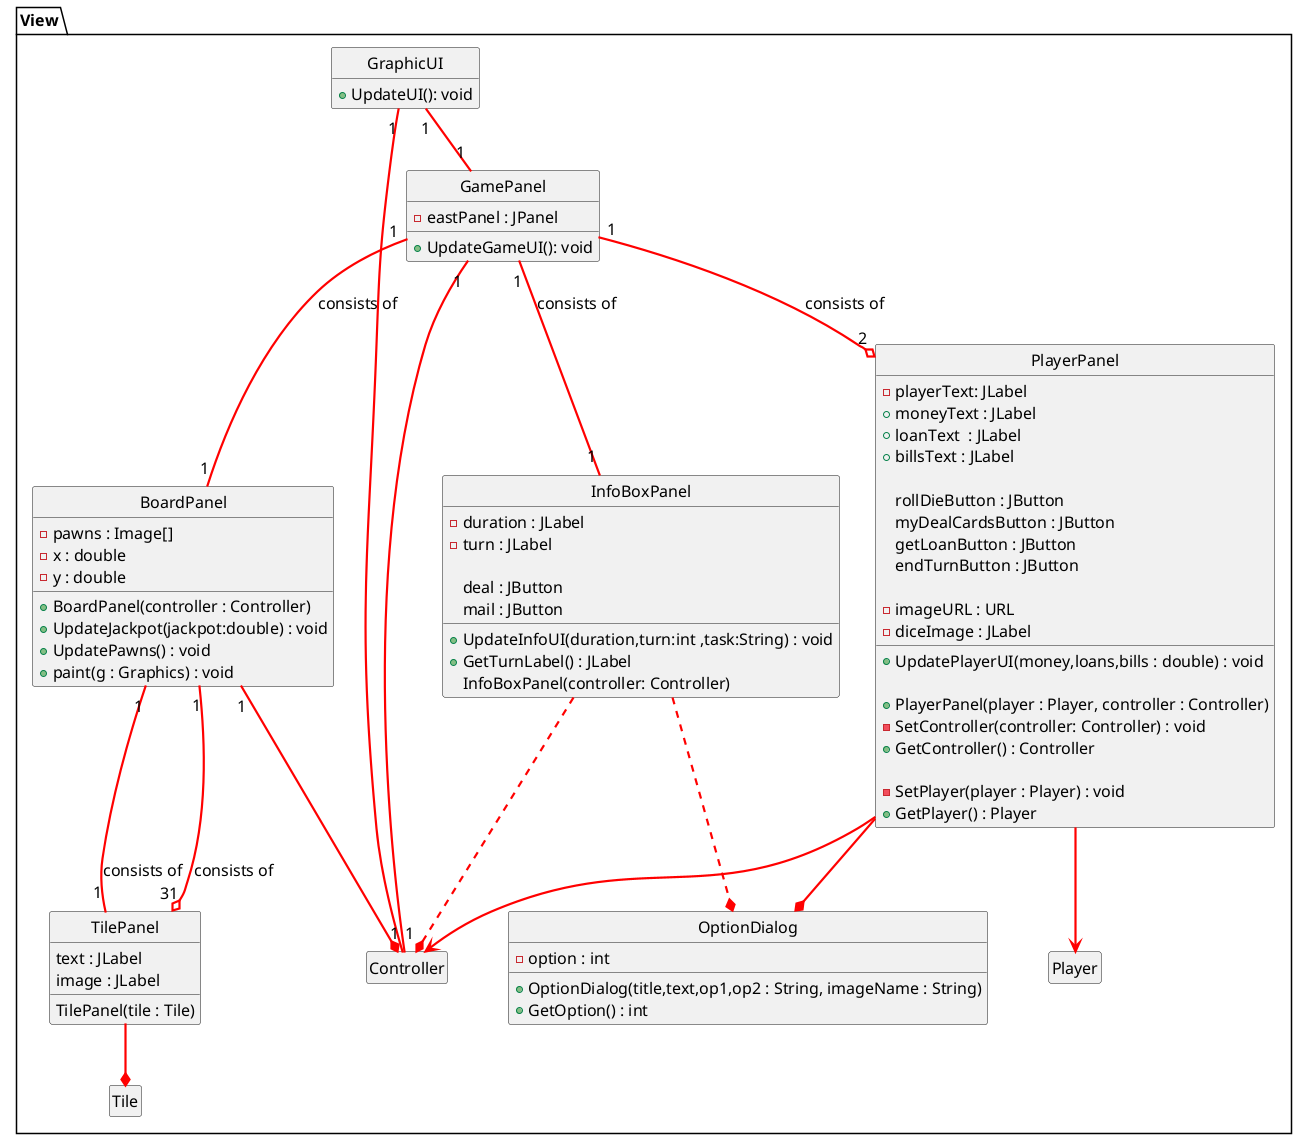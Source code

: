 @startuml Class_Diagram_UML
skinparam style strictuml
skinparam DefaultFontName Arial
skinparam DefaultFontSize 16
skinparam DefaultFontStyle bold
skinparam ArrowThickness 2.2
skinparam ArrowColor #red
hide empty members


package View
{
    class GraphicUI
    {
        'association with Controller
        'association with GamePanel
        +UpdateUI(): void
    }
    GraphicUI "1" -- "1" Controller
    GraphicUI "1" -- "1" GamePanel


    class GamePanel
    {
        -eastPanel : JPanel
        'association with BoardPanel
        'association with Controller 
        'association with InfoBoxPanel
        'aggregation from PlayerPane
        +UpdateGameUI(): void
    }
    GamePanel "1" -- "1" Controller
    GamePanel "1" --o "2" PlayerPanel : consists of
    GamePanel "1" -- "1" InfoBoxPanel: consists of
    GamePanel "1" -- "1" BoardPanel : consists of


    class BoardPanel
    {
        -pawns : Image[]
        -x : double
        -y : double
        'aggregation from TilePanel
        'association with TilePanel
        'dependency from Controller
        +BoardPanel(controller : Controller)
        +UpdateJackpot(jackpot:double) : void
        +UpdatePawns() : void
        +paint(g : Graphics) : void
    }
    BoardPanel "1" -- "1" TilePanel : consists of
    BoardPanel "1" --o "31" TilePanel : consists of
    BoardPanel "1" --* Controller


    class PlayerPanel
    {
        'dependency from OptionDialog
        -playerText: JLabel
        +moneyText : JLabel
        +loanText  : JLabel
        +billsText : JLabel
        
        rollDieButton : JButton
        myDealCardsButton : JButton
        getLoanButton : JButton
        endTurnButton : JButton
        
        -imageURL : URL
        -diceImage : JLabel

        'association with player
        'association with controller
        +UpdatePlayerUI(money,loans,bills : double) : void

        +PlayerPanel(player : Player, controller : Controller)
        -SetController(controller: Controller) : void
        +GetController() : Controller

        -SetPlayer(player : Player) : void
        +GetPlayer() : Player

    }
    PlayerPanel --> Player
    PlayerPanel --> Controller
    PlayerPanel --* OptionDialog

    class TilePanel
    {
        text : JLabel
        image : JLabel

        'dependency from Tile
        TilePanel(tile : Tile)
    }
    TilePanel --* Tile

    class InfoBoxPanel
    {
        -duration : JLabel
        -turn : JLabel

        deal : JButton
        mail : JButton

        +UpdateInfoUI(duration,turn:int ,task:String) : void
        +GetTurnLabel() : JLabel
        'dependency from Controller
        InfoBoxPanel(controller: Controller)
        'dependency from OptionDialog
    }
    InfoBoxPanel ..* OptionDialog
    InfoBoxPanel ..* Controller

    class OptionDialog
    {
        -option : int
        +OptionDialog(title,text,op1,op2 : String, imageName : String)
        +GetOption() : int
    }
}
@enduml
